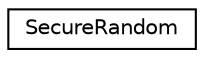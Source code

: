 digraph "Graphical Class Hierarchy"
{
 // LATEX_PDF_SIZE
  edge [fontname="Helvetica",fontsize="10",labelfontname="Helvetica",labelfontsize="10"];
  node [fontname="Helvetica",fontsize="10",shape=record];
  rankdir="LR";
  Node0 [label="SecureRandom",height=0.2,width=0.4,color="black", fillcolor="white", style="filled",URL="$class_secure_random.html",tooltip="An implementation of a cryptographically secure pseudo-random number generator."];
}
